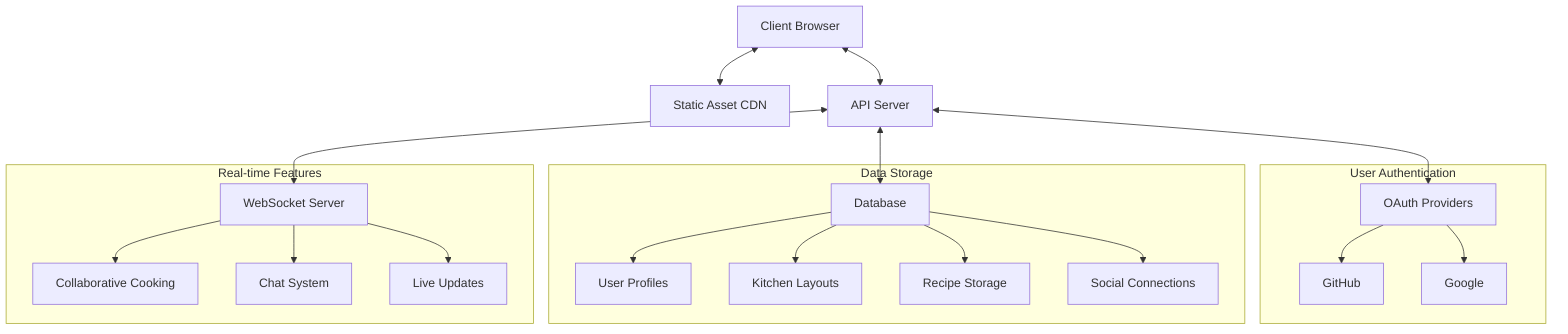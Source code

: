graph TD
    A[Client Browser] <--> B[Static Asset CDN]
    A <--> C[API Server]
    C <--> D[Database]
    C <--> E[OAuth Providers]
    C <--> F[WebSocket Server]
    
    subgraph "User Authentication"
    E --> G[GitHub]
    E --> H[Google]
    end
    
    subgraph "Data Storage"
    D --> I[User Profiles]
    D --> J[Kitchen Layouts]
    D --> K[Recipe Storage]
    D --> L[Social Connections]
    end
    
    subgraph "Real-time Features"
    F --> M[Collaborative Cooking]
    F --> N[Chat System]
    F --> O[Live Updates]
    end